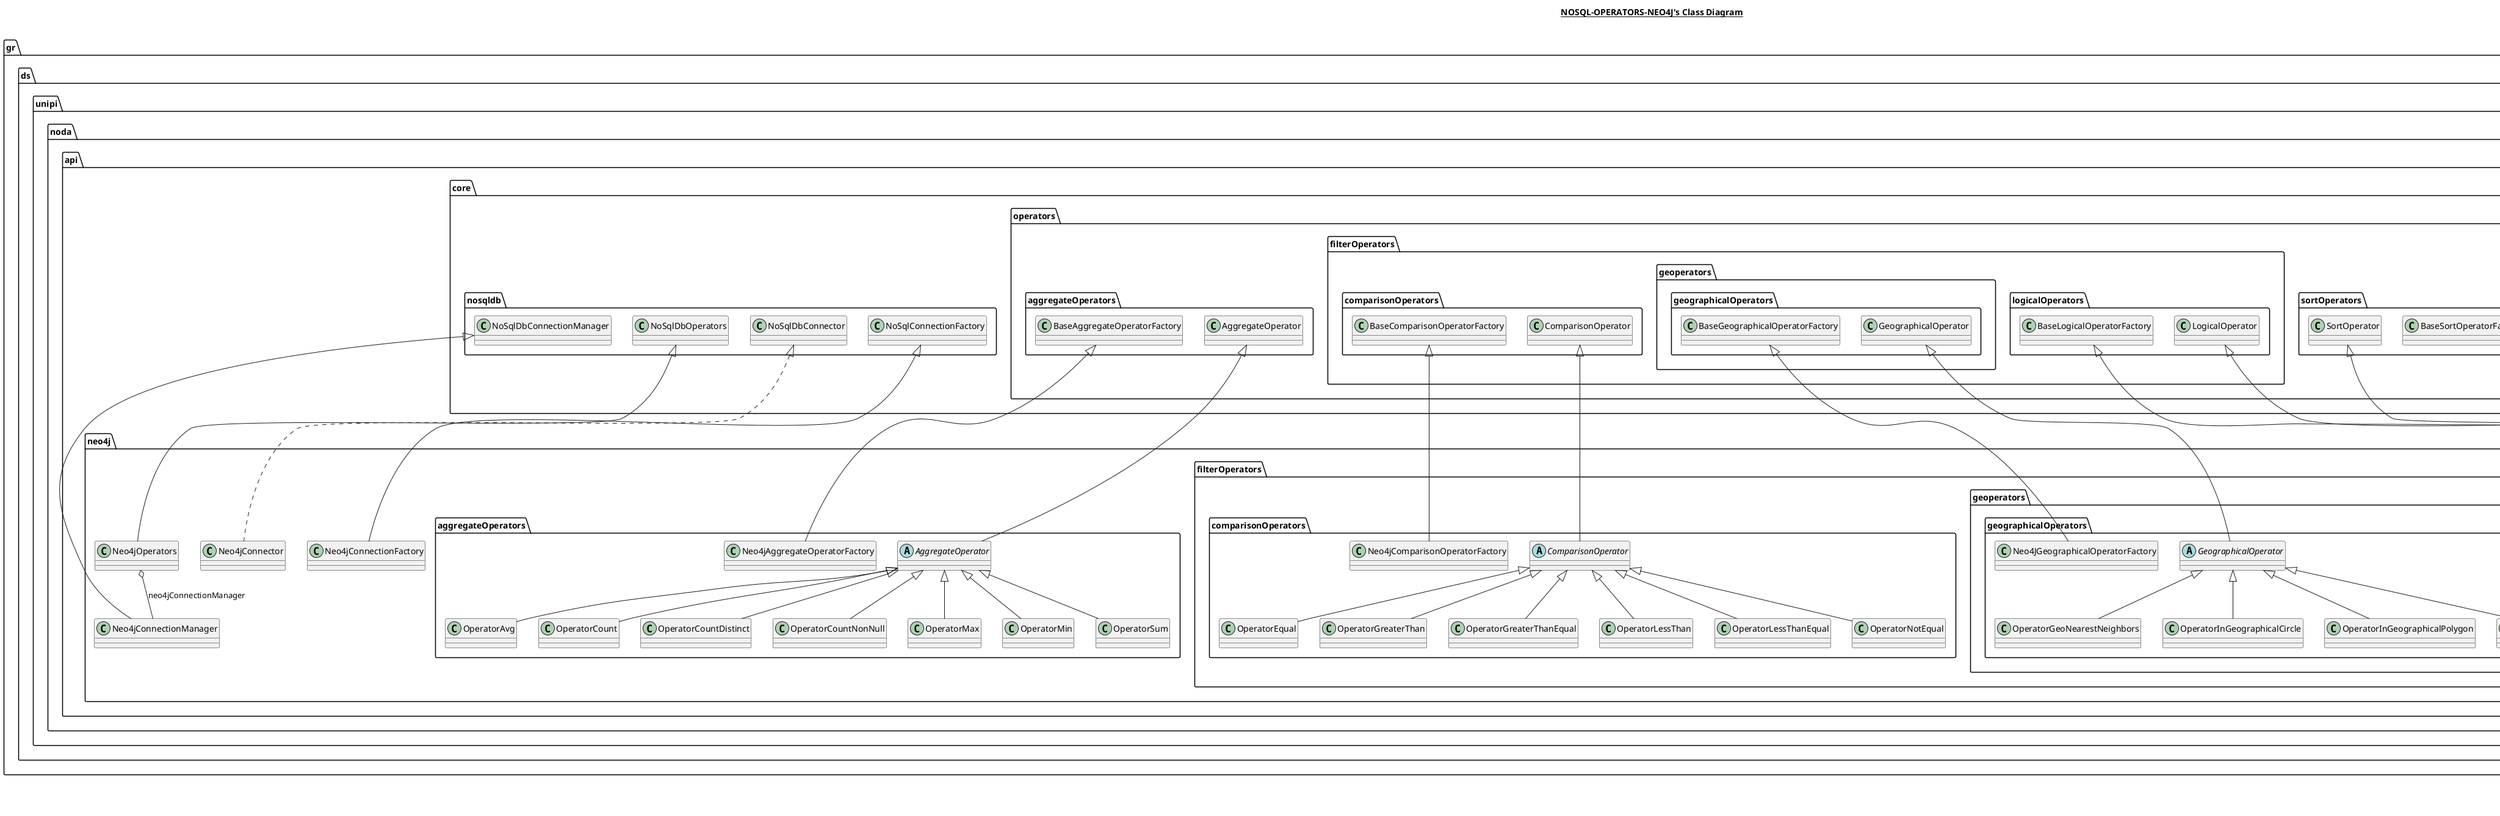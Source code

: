 @startuml

title __NOSQL-OPERATORS-NEO4J's Class Diagram__\n

  namespace gr.ds.unipi.noda.api.neo4j {
    class gr.ds.unipi.noda.api.neo4j.Neo4jConnectionFactory {
    }
  }
  

  namespace gr.ds.unipi.noda.api.neo4j {
    class gr.ds.unipi.noda.api.neo4j.Neo4jConnectionManager {
    }
  }
  

  namespace gr.ds.unipi.noda.api.neo4j {
    class gr.ds.unipi.noda.api.neo4j.Neo4jConnector {
    }
  }
  

  namespace gr.ds.unipi.noda.api.neo4j {
    class gr.ds.unipi.noda.api.neo4j.Neo4jOperators {
    }
  }
  

  namespace gr.ds.unipi.noda.api.neo4j {
    namespace aggregateOperators {
      abstract class gr.ds.unipi.noda.api.neo4j.aggregateOperators.AggregateOperator {
      }
    }
  }
  

  namespace gr.ds.unipi.noda.api.neo4j {
    namespace aggregateOperators {
      class gr.ds.unipi.noda.api.neo4j.aggregateOperators.Neo4jAggregateOperatorFactory {
      }
    }
  }
  

  namespace gr.ds.unipi.noda.api.neo4j {
    namespace aggregateOperators {
      class gr.ds.unipi.noda.api.neo4j.aggregateOperators.OperatorAvg {
      }
    }
  }
  

  namespace gr.ds.unipi.noda.api.neo4j {
    namespace aggregateOperators {
      class gr.ds.unipi.noda.api.neo4j.aggregateOperators.OperatorCount {
      }
    }
  }
  

  namespace gr.ds.unipi.noda.api.neo4j {
    namespace aggregateOperators {
      class gr.ds.unipi.noda.api.neo4j.aggregateOperators.OperatorCountDistinct {
      }
    }
  }
  

  namespace gr.ds.unipi.noda.api.neo4j {
    namespace aggregateOperators {
      class gr.ds.unipi.noda.api.neo4j.aggregateOperators.OperatorCountNonNull {
      }
    }
  }
  

  namespace gr.ds.unipi.noda.api.neo4j {
    namespace aggregateOperators {
      class gr.ds.unipi.noda.api.neo4j.aggregateOperators.OperatorMax {
      }
    }
  }
  

  namespace gr.ds.unipi.noda.api.neo4j {
    namespace aggregateOperators {
      class gr.ds.unipi.noda.api.neo4j.aggregateOperators.OperatorMin {
      }
    }
  }
  

  namespace gr.ds.unipi.noda.api.neo4j {
    namespace aggregateOperators {
      class gr.ds.unipi.noda.api.neo4j.aggregateOperators.OperatorSum {
      }
    }
  }
  

  namespace gr.ds.unipi.noda.api.neo4j {
    namespace filterOperators.comparisonOperators {
      abstract class gr.ds.unipi.noda.api.neo4j.filterOperators.comparisonOperators.ComparisonOperator {
      }
    }
  }
  

  namespace gr.ds.unipi.noda.api.neo4j {
    namespace filterOperators.comparisonOperators {
      class gr.ds.unipi.noda.api.neo4j.filterOperators.comparisonOperators.Neo4jComparisonOperatorFactory {
      }
    }
  }
  

  namespace gr.ds.unipi.noda.api.neo4j {
    namespace filterOperators.comparisonOperators {
      class gr.ds.unipi.noda.api.neo4j.filterOperators.comparisonOperators.OperatorEqual {
      }
    }
  }
  

  namespace gr.ds.unipi.noda.api.neo4j {
    namespace filterOperators.comparisonOperators {
      class gr.ds.unipi.noda.api.neo4j.filterOperators.comparisonOperators.OperatorGreaterThan {
      }
    }
  }
  

  namespace gr.ds.unipi.noda.api.neo4j {
    namespace filterOperators.comparisonOperators {
      class gr.ds.unipi.noda.api.neo4j.filterOperators.comparisonOperators.OperatorGreaterThanEqual {
      }
    }
  }
  

  namespace gr.ds.unipi.noda.api.neo4j {
    namespace filterOperators.comparisonOperators {
      class gr.ds.unipi.noda.api.neo4j.filterOperators.comparisonOperators.OperatorLessThan {
      }
    }
  }
  

  namespace gr.ds.unipi.noda.api.neo4j {
    namespace filterOperators.comparisonOperators {
      class gr.ds.unipi.noda.api.neo4j.filterOperators.comparisonOperators.OperatorLessThanEqual {
      }
    }
  }
  

  namespace gr.ds.unipi.noda.api.neo4j {
    namespace filterOperators.comparisonOperators {
      class gr.ds.unipi.noda.api.neo4j.filterOperators.comparisonOperators.OperatorNotEqual {
      }
    }
  }
  

  namespace gr.ds.unipi.noda.api.neo4j {
    namespace filterOperators.geoperators.geographicalOperators {
      abstract class gr.ds.unipi.noda.api.neo4j.filterOperators.geoperators.geographicalOperators.GeographicalOperator {
      }
    }
  }
  

  namespace gr.ds.unipi.noda.api.neo4j {
    namespace filterOperators.geoperators.geographicalOperators {
      class gr.ds.unipi.noda.api.neo4j.filterOperators.geoperators.geographicalOperators.Neo4JGeographicalOperatorFactory {
      }
    }
  }
  

  namespace gr.ds.unipi.noda.api.neo4j {
    namespace filterOperators.geoperators.geographicalOperators {
      class gr.ds.unipi.noda.api.neo4j.filterOperators.geoperators.geographicalOperators.OperatorGeoNearestNeighbors {
      }
    }
  }
  

  namespace gr.ds.unipi.noda.api.neo4j {
    namespace filterOperators.geoperators.geographicalOperators {
      class gr.ds.unipi.noda.api.neo4j.filterOperators.geoperators.geographicalOperators.OperatorInGeographicalCircle {
      }
    }
  }
  

  namespace gr.ds.unipi.noda.api.neo4j {
    namespace filterOperators.geoperators.geographicalOperators {
      class gr.ds.unipi.noda.api.neo4j.filterOperators.geoperators.geographicalOperators.OperatorInGeographicalPolygon {
      }
    }
  }
  

  namespace gr.ds.unipi.noda.api.neo4j {
    namespace filterOperators.geoperators.geographicalOperators {
      class gr.ds.unipi.noda.api.neo4j.filterOperators.geoperators.geographicalOperators.OperatorInGeographicalRectangle {
      }
    }
  }
  

  namespace gr.ds.unipi.noda.api.neo4j {
    namespace filterOperators.logicalOperators {
      abstract class gr.ds.unipi.noda.api.neo4j.filterOperators.logicalOperators.LogicalOperator {
      }
    }
  }
  

  namespace gr.ds.unipi.noda.api.neo4j {
    namespace filterOperators.logicalOperators {
      class gr.ds.unipi.noda.api.neo4j.filterOperators.logicalOperators.Neo4jLogicalOperatorFactory {
      }
    }
  }
  

  namespace gr.ds.unipi.noda.api.neo4j {
    namespace filterOperators.logicalOperators {
      class gr.ds.unipi.noda.api.neo4j.filterOperators.logicalOperators.OperatorAnd {
      }
    }
  }
  

  namespace gr.ds.unipi.noda.api.neo4j {
    namespace filterOperators.logicalOperators {
      class gr.ds.unipi.noda.api.neo4j.filterOperators.logicalOperators.OperatorOr {
      }
    }
  }
  

  namespace gr.ds.unipi.noda.api.neo4j {
    namespace sortOperators {
      class gr.ds.unipi.noda.api.neo4j.sortOperators.Neo4jSortOperatorFactory {
      }
    }
  }
  

  namespace gr.ds.unipi.noda.api.neo4j {
    namespace sortOperators {
      class gr.ds.unipi.noda.api.neo4j.sortOperators.OperatorAsc {
      }
    }
  }
  

  namespace gr.ds.unipi.noda.api.neo4j {
    namespace sortOperators {
      class gr.ds.unipi.noda.api.neo4j.sortOperators.OperatorDesc {
      }
    }
  }
  

  namespace gr.ds.unipi.noda.api.neo4j {
    namespace sortOperators {
      abstract class gr.ds.unipi.noda.api.neo4j.sortOperators.SortOperator {
      }
    }
  }
  

  gr.ds.unipi.noda.api.neo4j.Neo4jConnectionFactory -up-|> gr.ds.unipi.noda.api.core.nosqldb.NoSqlConnectionFactory
  gr.ds.unipi.noda.api.neo4j.Neo4jConnectionManager -up-|> gr.ds.unipi.noda.api.core.nosqldb.NoSqlDbConnectionManager
  gr.ds.unipi.noda.api.neo4j.Neo4jConnector .up.|> gr.ds.unipi.noda.api.core.nosqldb.NoSqlDbConnector
  gr.ds.unipi.noda.api.neo4j.Neo4jOperators -up-|> gr.ds.unipi.noda.api.core.nosqldb.NoSqlDbOperators
  gr.ds.unipi.noda.api.neo4j.Neo4jOperators o-- gr.ds.unipi.noda.api.neo4j.Neo4jConnectionManager : neo4jConnectionManager
  gr.ds.unipi.noda.api.neo4j.aggregateOperators.AggregateOperator -up-|> gr.ds.unipi.noda.api.core.operators.aggregateOperators.AggregateOperator
  gr.ds.unipi.noda.api.neo4j.aggregateOperators.Neo4jAggregateOperatorFactory -up-|> gr.ds.unipi.noda.api.core.operators.aggregateOperators.BaseAggregateOperatorFactory
  gr.ds.unipi.noda.api.neo4j.aggregateOperators.OperatorAvg -up-|> gr.ds.unipi.noda.api.neo4j.aggregateOperators.AggregateOperator
  gr.ds.unipi.noda.api.neo4j.aggregateOperators.OperatorCount -up-|> gr.ds.unipi.noda.api.neo4j.aggregateOperators.AggregateOperator
  gr.ds.unipi.noda.api.neo4j.aggregateOperators.OperatorCountDistinct -up-|> gr.ds.unipi.noda.api.neo4j.aggregateOperators.AggregateOperator
  gr.ds.unipi.noda.api.neo4j.aggregateOperators.OperatorCountNonNull -up-|> gr.ds.unipi.noda.api.neo4j.aggregateOperators.AggregateOperator
  gr.ds.unipi.noda.api.neo4j.aggregateOperators.OperatorMax -up-|> gr.ds.unipi.noda.api.neo4j.aggregateOperators.AggregateOperator
  gr.ds.unipi.noda.api.neo4j.aggregateOperators.OperatorMin -up-|> gr.ds.unipi.noda.api.neo4j.aggregateOperators.AggregateOperator
  gr.ds.unipi.noda.api.neo4j.aggregateOperators.OperatorSum -up-|> gr.ds.unipi.noda.api.neo4j.aggregateOperators.AggregateOperator
  gr.ds.unipi.noda.api.neo4j.filterOperators.comparisonOperators.ComparisonOperator -up-|> gr.ds.unipi.noda.api.core.operators.filterOperators.comparisonOperators.ComparisonOperator
  gr.ds.unipi.noda.api.neo4j.filterOperators.comparisonOperators.Neo4jComparisonOperatorFactory -up-|> gr.ds.unipi.noda.api.core.operators.filterOperators.comparisonOperators.BaseComparisonOperatorFactory
  gr.ds.unipi.noda.api.neo4j.filterOperators.comparisonOperators.OperatorEqual -up-|> gr.ds.unipi.noda.api.neo4j.filterOperators.comparisonOperators.ComparisonOperator
  gr.ds.unipi.noda.api.neo4j.filterOperators.comparisonOperators.OperatorGreaterThan -up-|> gr.ds.unipi.noda.api.neo4j.filterOperators.comparisonOperators.ComparisonOperator
  gr.ds.unipi.noda.api.neo4j.filterOperators.comparisonOperators.OperatorGreaterThanEqual -up-|> gr.ds.unipi.noda.api.neo4j.filterOperators.comparisonOperators.ComparisonOperator
  gr.ds.unipi.noda.api.neo4j.filterOperators.comparisonOperators.OperatorLessThan -up-|> gr.ds.unipi.noda.api.neo4j.filterOperators.comparisonOperators.ComparisonOperator
  gr.ds.unipi.noda.api.neo4j.filterOperators.comparisonOperators.OperatorLessThanEqual -up-|> gr.ds.unipi.noda.api.neo4j.filterOperators.comparisonOperators.ComparisonOperator
  gr.ds.unipi.noda.api.neo4j.filterOperators.comparisonOperators.OperatorNotEqual -up-|> gr.ds.unipi.noda.api.neo4j.filterOperators.comparisonOperators.ComparisonOperator
  gr.ds.unipi.noda.api.neo4j.filterOperators.geoperators.geographicalOperators.GeographicalOperator -up-|> gr.ds.unipi.noda.api.core.operators.filterOperators.geoperators.geographicalOperators.GeographicalOperator
  gr.ds.unipi.noda.api.neo4j.filterOperators.geoperators.geographicalOperators.Neo4JGeographicalOperatorFactory -up-|> gr.ds.unipi.noda.api.core.operators.filterOperators.geoperators.geographicalOperators.BaseGeographicalOperatorFactory
  gr.ds.unipi.noda.api.neo4j.filterOperators.geoperators.geographicalOperators.OperatorGeoNearestNeighbors -up-|> gr.ds.unipi.noda.api.neo4j.filterOperators.geoperators.geographicalOperators.GeographicalOperator
  gr.ds.unipi.noda.api.neo4j.filterOperators.geoperators.geographicalOperators.OperatorInGeographicalCircle -up-|> gr.ds.unipi.noda.api.neo4j.filterOperators.geoperators.geographicalOperators.GeographicalOperator
  gr.ds.unipi.noda.api.neo4j.filterOperators.geoperators.geographicalOperators.OperatorInGeographicalPolygon -up-|> gr.ds.unipi.noda.api.neo4j.filterOperators.geoperators.geographicalOperators.GeographicalOperator
  gr.ds.unipi.noda.api.neo4j.filterOperators.geoperators.geographicalOperators.OperatorInGeographicalRectangle -up-|> gr.ds.unipi.noda.api.neo4j.filterOperators.geoperators.geographicalOperators.GeographicalOperator
  gr.ds.unipi.noda.api.neo4j.filterOperators.logicalOperators.LogicalOperator -up-|> gr.ds.unipi.noda.api.core.operators.filterOperators.logicalOperators.LogicalOperator
  gr.ds.unipi.noda.api.neo4j.filterOperators.logicalOperators.Neo4jLogicalOperatorFactory -up-|> gr.ds.unipi.noda.api.core.operators.filterOperators.logicalOperators.BaseLogicalOperatorFactory
  gr.ds.unipi.noda.api.neo4j.filterOperators.logicalOperators.OperatorAnd -up-|> gr.ds.unipi.noda.api.neo4j.filterOperators.logicalOperators.LogicalOperator
  gr.ds.unipi.noda.api.neo4j.filterOperators.logicalOperators.OperatorOr -up-|> gr.ds.unipi.noda.api.neo4j.filterOperators.logicalOperators.LogicalOperator
  gr.ds.unipi.noda.api.neo4j.sortOperators.Neo4jSortOperatorFactory -up-|> gr.ds.unipi.noda.api.core.operators.sortOperators.BaseSortOperatorFactory
  gr.ds.unipi.noda.api.neo4j.sortOperators.OperatorAsc -up-|> gr.ds.unipi.noda.api.neo4j.sortOperators.SortOperator
  gr.ds.unipi.noda.api.neo4j.sortOperators.OperatorDesc -up-|> gr.ds.unipi.noda.api.neo4j.sortOperators.SortOperator
  gr.ds.unipi.noda.api.neo4j.sortOperators.SortOperator -up-|> gr.ds.unipi.noda.api.core.operators.sortOperators.SortOperator


right footer


PlantUML diagram generated by SketchIt! (https://bitbucket.org/pmesmeur/sketch.it)
For more information about this tool, please contact philippe.mesmeur@gmail.com
endfooter

@enduml
